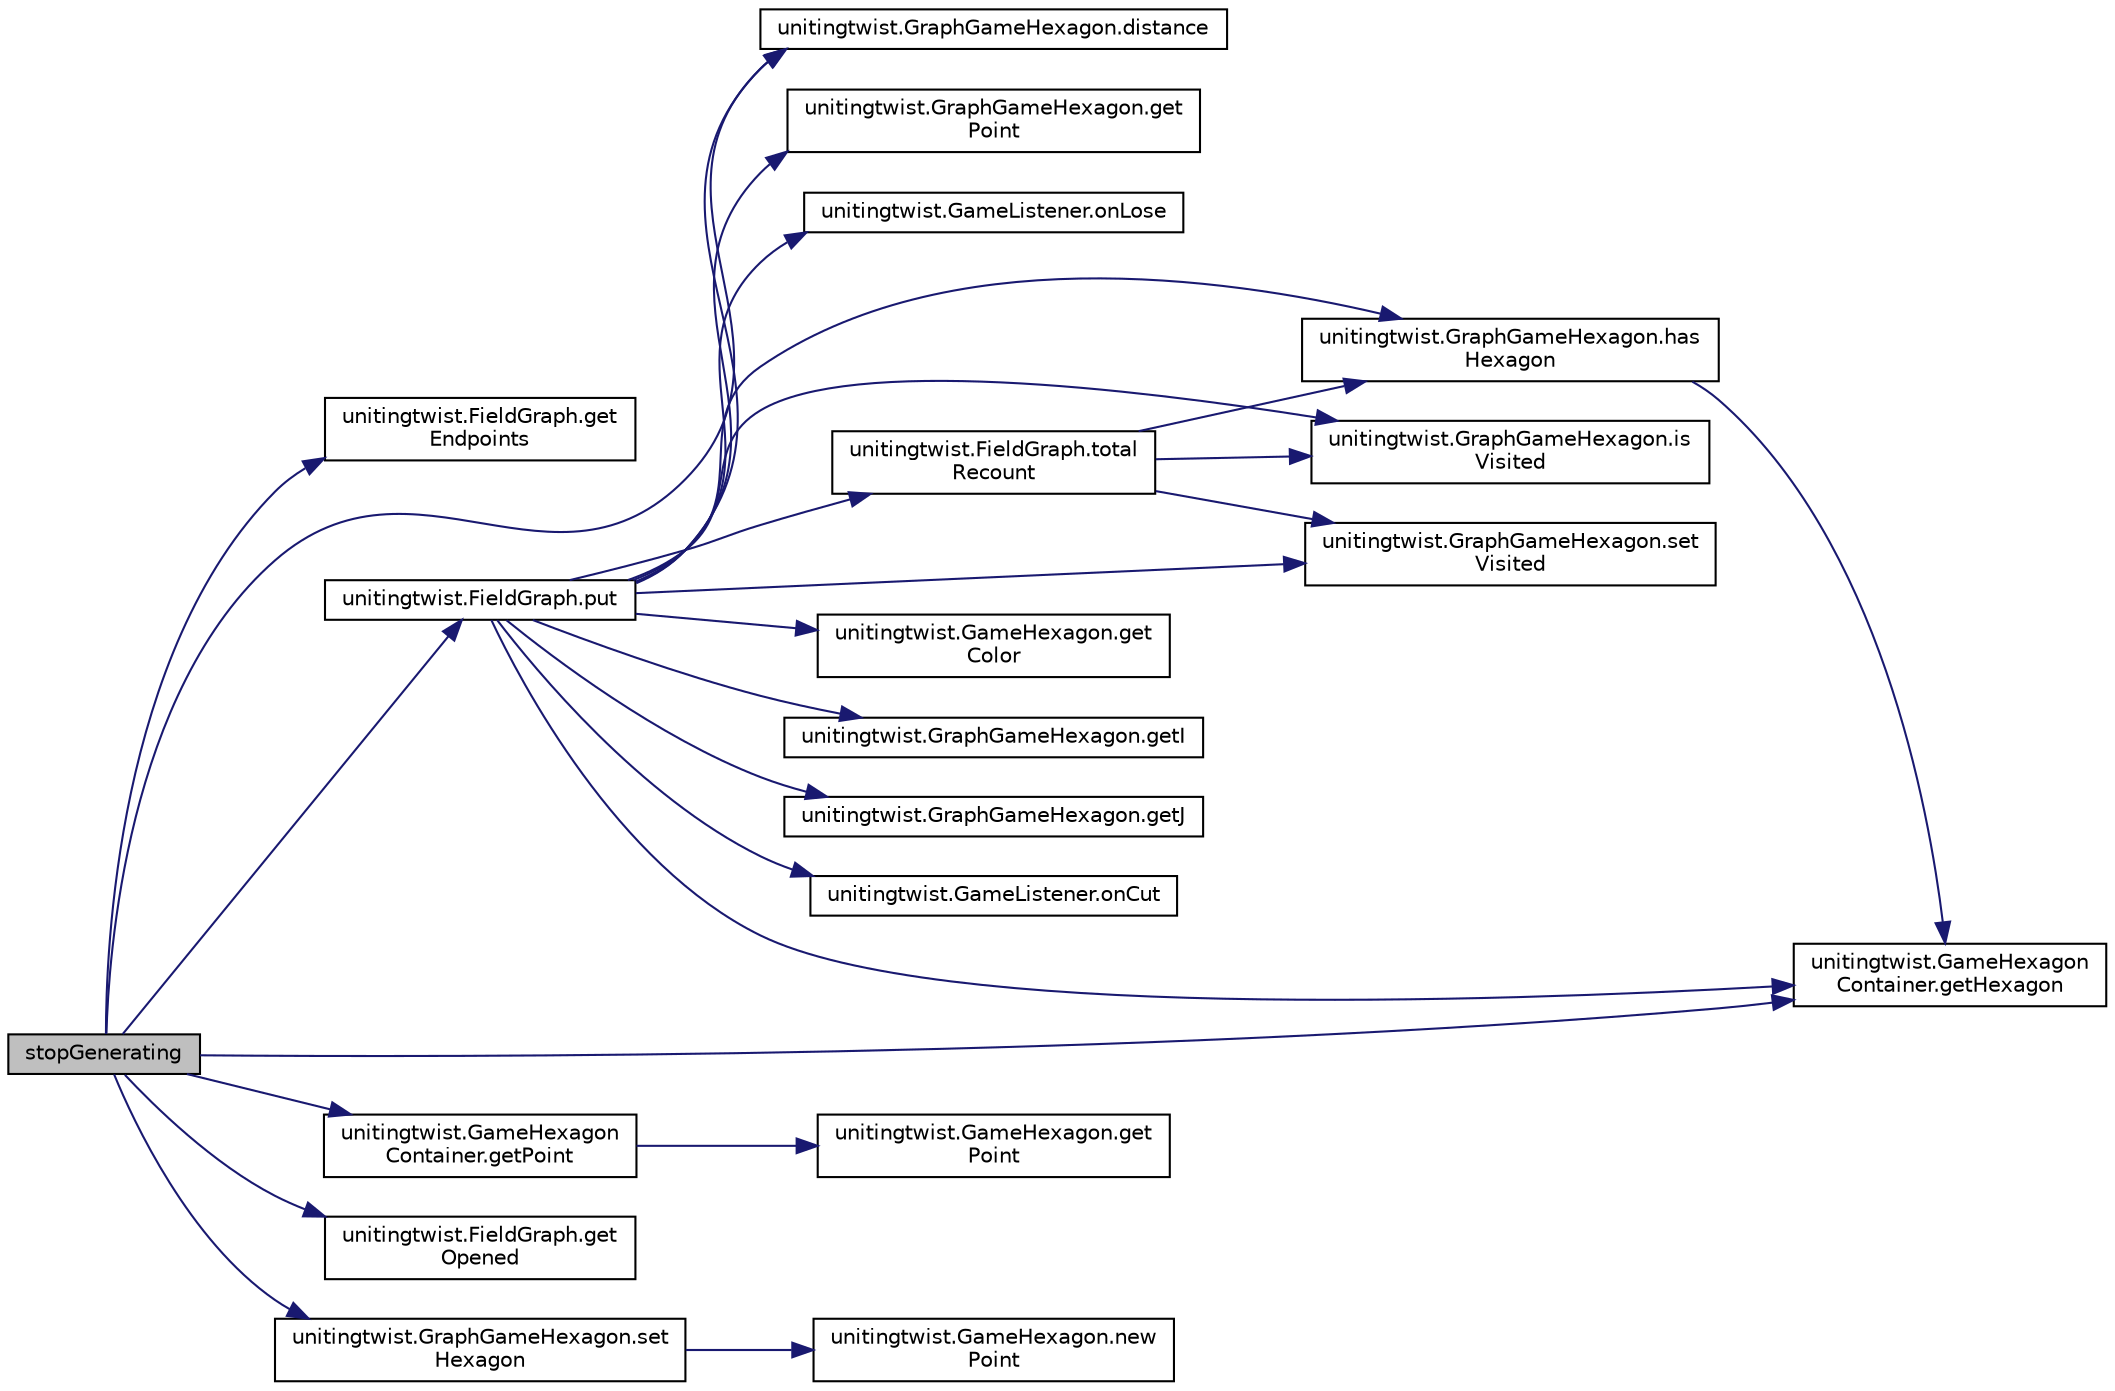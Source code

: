 digraph "stopGenerating"
{
  edge [fontname="Helvetica",fontsize="10",labelfontname="Helvetica",labelfontsize="10"];
  node [fontname="Helvetica",fontsize="10",shape=record];
  rankdir="LR";
  Node53 [label="stopGenerating",height=0.2,width=0.4,color="black", fillcolor="grey75", style="filled", fontcolor="black"];
  Node53 -> Node54 [color="midnightblue",fontsize="10",style="solid"];
  Node54 [label="unitingtwist.FieldGraph.get\lEndpoints",height=0.2,width=0.4,color="black", fillcolor="white", style="filled",URL="$classunitingtwist_1_1_field_graph.html#adfcfe2afa1402ef78e1aee3efb837c64",tooltip="Get the list of all hexagons on the edge of the board. "];
  Node53 -> Node55 [color="midnightblue",fontsize="10",style="solid"];
  Node55 [label="unitingtwist.GraphGameHexagon.distance",height=0.2,width=0.4,color="black", fillcolor="white", style="filled",URL="$classunitingtwist_1_1_graph_game_hexagon.html#ace648e40c8ca87642c1cb79849292d4d"];
  Node53 -> Node56 [color="midnightblue",fontsize="10",style="solid"];
  Node56 [label="unitingtwist.GameHexagon\lContainer.getPoint",height=0.2,width=0.4,color="black", fillcolor="white", style="filled",URL="$classunitingtwist_1_1_game_hexagon_container.html#ab83bca143bb78bf22c57d15fdeeb91b3"];
  Node56 -> Node57 [color="midnightblue",fontsize="10",style="solid"];
  Node57 [label="unitingtwist.GameHexagon.get\lPoint",height=0.2,width=0.4,color="black", fillcolor="white", style="filled",URL="$classunitingtwist_1_1_game_hexagon.html#ab83bca143bb78bf22c57d15fdeeb91b3"];
  Node53 -> Node58 [color="midnightblue",fontsize="10",style="solid"];
  Node58 [label="unitingtwist.FieldGraph.get\lOpened",height=0.2,width=0.4,color="black", fillcolor="white", style="filled",URL="$classunitingtwist_1_1_field_graph.html#a8880d79fa3f1410ef0439864ae4775fd",tooltip="Get the list of all hexagons that are not filled in on the board. "];
  Node53 -> Node59 [color="midnightblue",fontsize="10",style="solid"];
  Node59 [label="unitingtwist.GraphGameHexagon.set\lHexagon",height=0.2,width=0.4,color="black", fillcolor="white", style="filled",URL="$classunitingtwist_1_1_graph_game_hexagon.html#a31b3633d1829f9a2ffd0082a2061a1c5"];
  Node59 -> Node60 [color="midnightblue",fontsize="10",style="solid"];
  Node60 [label="unitingtwist.GameHexagon.new\lPoint",height=0.2,width=0.4,color="black", fillcolor="white", style="filled",URL="$classunitingtwist_1_1_game_hexagon.html#af2eb799dd076933abf4a8449ef8fb12f"];
  Node53 -> Node61 [color="midnightblue",fontsize="10",style="solid"];
  Node61 [label="unitingtwist.GameHexagon\lContainer.getHexagon",height=0.2,width=0.4,color="black", fillcolor="white", style="filled",URL="$classunitingtwist_1_1_game_hexagon_container.html#a27b622ba75ab99568513b95d4a5c1bd1"];
  Node53 -> Node62 [color="midnightblue",fontsize="10",style="solid"];
  Node62 [label="unitingtwist.FieldGraph.put",height=0.2,width=0.4,color="black", fillcolor="white", style="filled",URL="$classunitingtwist_1_1_field_graph.html#ad00bb318775c75318a78b012a28a3cc8",tooltip="Put a new hexagon into the field graph. "];
  Node62 -> Node61 [color="midnightblue",fontsize="10",style="solid"];
  Node62 -> Node63 [color="midnightblue",fontsize="10",style="solid"];
  Node63 [label="unitingtwist.GameHexagon.get\lColor",height=0.2,width=0.4,color="black", fillcolor="white", style="filled",URL="$classunitingtwist_1_1_game_hexagon.html#aabf036e03a1c81452dadd7a0f9499cba"];
  Node62 -> Node64 [color="midnightblue",fontsize="10",style="solid"];
  Node64 [label="unitingtwist.GraphGameHexagon.is\lVisited",height=0.2,width=0.4,color="black", fillcolor="white", style="filled",URL="$classunitingtwist_1_1_graph_game_hexagon.html#a2d5373d59efa89d4024c56515402d097"];
  Node62 -> Node65 [color="midnightblue",fontsize="10",style="solid"];
  Node65 [label="unitingtwist.GraphGameHexagon.set\lVisited",height=0.2,width=0.4,color="black", fillcolor="white", style="filled",URL="$classunitingtwist_1_1_graph_game_hexagon.html#a5e654106f2076606fd907476f80518c6"];
  Node62 -> Node66 [color="midnightblue",fontsize="10",style="solid"];
  Node66 [label="unitingtwist.GraphGameHexagon.getI",height=0.2,width=0.4,color="black", fillcolor="white", style="filled",URL="$classunitingtwist_1_1_graph_game_hexagon.html#a496b13cbdf0546a80c140ea3d147b5f8"];
  Node62 -> Node67 [color="midnightblue",fontsize="10",style="solid"];
  Node67 [label="unitingtwist.GraphGameHexagon.getJ",height=0.2,width=0.4,color="black", fillcolor="white", style="filled",URL="$classunitingtwist_1_1_graph_game_hexagon.html#a02ef75a2737802ad48cafb98f5e9d7ca"];
  Node62 -> Node68 [color="midnightblue",fontsize="10",style="solid"];
  Node68 [label="unitingtwist.GraphGameHexagon.has\lHexagon",height=0.2,width=0.4,color="black", fillcolor="white", style="filled",URL="$classunitingtwist_1_1_graph_game_hexagon.html#ab614a366b275084140dc6b158d395887"];
  Node68 -> Node61 [color="midnightblue",fontsize="10",style="solid"];
  Node62 -> Node69 [color="midnightblue",fontsize="10",style="solid"];
  Node69 [label="unitingtwist.GameListener.onCut",height=0.2,width=0.4,color="black", fillcolor="white", style="filled",URL="$interfaceunitingtwist_1_1_game_listener.html#ac9f99a8933b01d99f8e7b23f4f871a23"];
  Node62 -> Node55 [color="midnightblue",fontsize="10",style="solid"];
  Node62 -> Node70 [color="midnightblue",fontsize="10",style="solid"];
  Node70 [label="unitingtwist.GraphGameHexagon.get\lPoint",height=0.2,width=0.4,color="black", fillcolor="white", style="filled",URL="$classunitingtwist_1_1_graph_game_hexagon.html#ab83bca143bb78bf22c57d15fdeeb91b3"];
  Node62 -> Node71 [color="midnightblue",fontsize="10",style="solid"];
  Node71 [label="unitingtwist.GameListener.onLose",height=0.2,width=0.4,color="black", fillcolor="white", style="filled",URL="$interfaceunitingtwist_1_1_game_listener.html#ad3a588cbd6aa6344ad9a032223571669"];
  Node62 -> Node72 [color="midnightblue",fontsize="10",style="solid"];
  Node72 [label="unitingtwist.FieldGraph.total\lRecount",height=0.2,width=0.4,color="black", fillcolor="white", style="filled",URL="$classunitingtwist_1_1_field_graph.html#a4e527a0a39cf1b2888ceaa013cc7e2c1",tooltip="Recalculate the list of endpoints and opened points in the graph. "];
  Node72 -> Node64 [color="midnightblue",fontsize="10",style="solid"];
  Node72 -> Node65 [color="midnightblue",fontsize="10",style="solid"];
  Node72 -> Node68 [color="midnightblue",fontsize="10",style="solid"];
}
